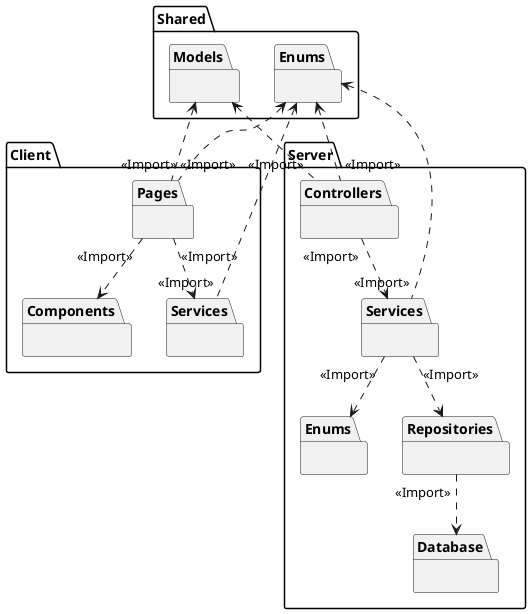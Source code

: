 @startuml united_package_diagram
'!pragma layout smetana

    package "Client" {
        package "Components" {}
        package "Pages" {}
        package "Services" {}

        
    }

    package "Server" {
        package "Controllers" {}
        package "Services" {}
        package "Enums" {}
        package "Repositories" {}
        package "Database" {}
    }



    package "Shared" {
        package "Enums" {}
        package "Models" {}
    }

    'lient.Pages -- Server.Controllers


    Client.Pages "<<Import>>"..> Client.Components
    Client.Pages "<<Import>>"..> Client.Services



    Server.Controllers "<<Import>>"..> Server.Services
  

    Server.Services "<<Import>>"..> Server.Repositories
    Server.Services "<<Import>>"..> Server.Enums

    Server.Repositories "<<Import>>"..> Server.Database

    Shared.Models <.."<<Import>>" Client.Pages
    Shared.Models <.."<<Import>>" Server.Controllers

    Shared.Enums <.."<<Import>>" Client.Pages
    Shared.Enums <.."<<Import>>" Client.Services

    Shared.Enums <.."<<Import>>" Server.Controllers
    Shared.Enums <.."<<Import>>" Server.Services



@enduml
